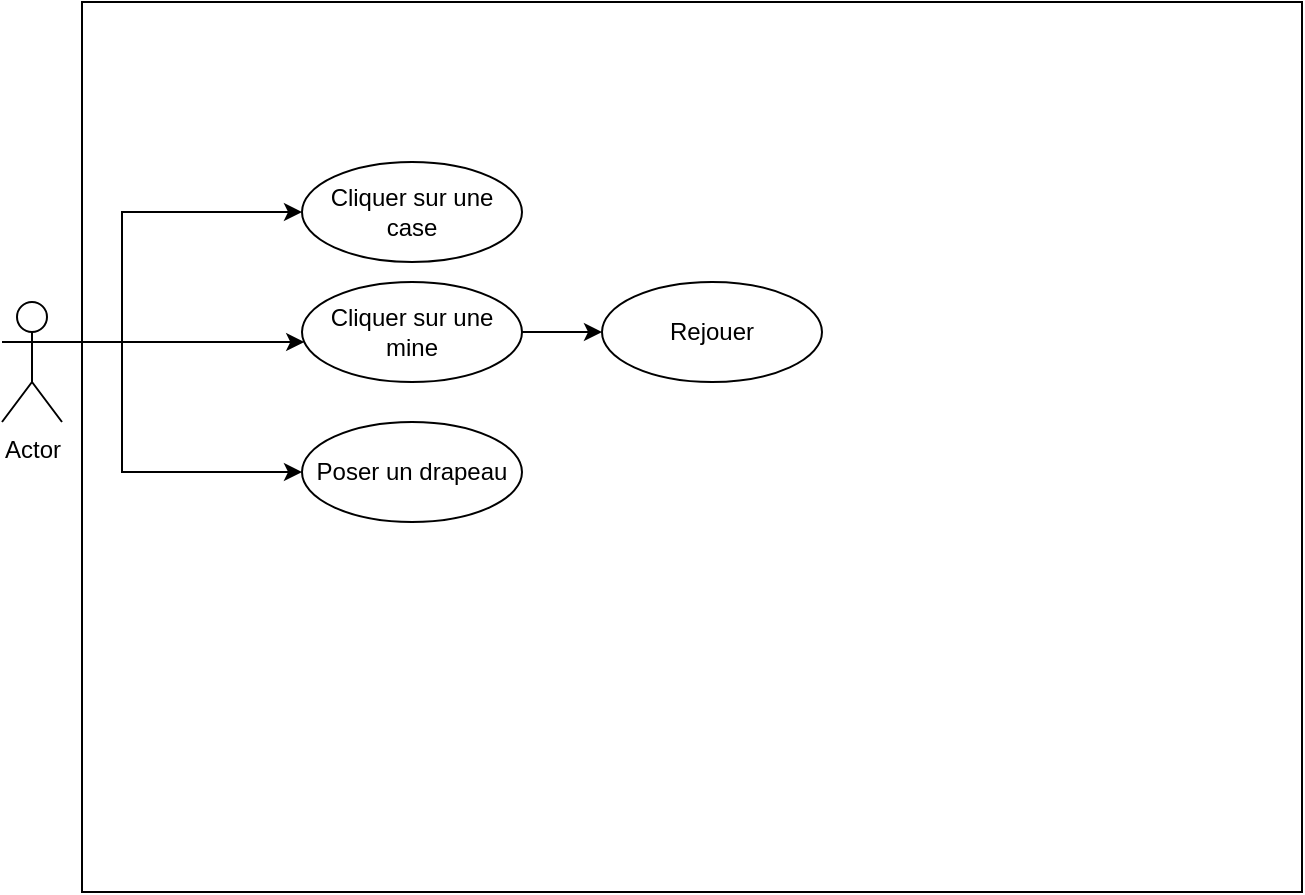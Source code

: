 <mxfile version="24.7.17">
  <diagram name="Page-1" id="9tmHVmzgS5WHV9dcLpzu">
    <mxGraphModel dx="1434" dy="782" grid="1" gridSize="10" guides="1" tooltips="1" connect="1" arrows="1" fold="1" page="1" pageScale="1" pageWidth="827" pageHeight="1169" math="0" shadow="0">
      <root>
        <mxCell id="0" />
        <mxCell id="1" parent="0" />
        <mxCell id="7F0hAiblzPzZj3BfUaib-1" value="Actor" style="shape=umlActor;verticalLabelPosition=bottom;verticalAlign=top;html=1;outlineConnect=0;" vertex="1" parent="1">
          <mxGeometry x="40" y="250" width="30" height="60" as="geometry" />
        </mxCell>
        <mxCell id="7F0hAiblzPzZj3BfUaib-2" value="" style="rounded=0;whiteSpace=wrap;html=1;" vertex="1" parent="1">
          <mxGeometry x="80" y="100" width="610" height="445" as="geometry" />
        </mxCell>
        <mxCell id="7F0hAiblzPzZj3BfUaib-3" value="Cliquer sur une case " style="ellipse;whiteSpace=wrap;html=1;" vertex="1" parent="1">
          <mxGeometry x="190" y="180" width="110" height="50" as="geometry" />
        </mxCell>
        <mxCell id="7F0hAiblzPzZj3BfUaib-4" value="Poser un drapeau" style="ellipse;whiteSpace=wrap;html=1;" vertex="1" parent="1">
          <mxGeometry x="190" y="310" width="110" height="50" as="geometry" />
        </mxCell>
        <mxCell id="7F0hAiblzPzZj3BfUaib-8" value="Rejouer" style="ellipse;whiteSpace=wrap;html=1;" vertex="1" parent="1">
          <mxGeometry x="340" y="240" width="110" height="50" as="geometry" />
        </mxCell>
        <mxCell id="7F0hAiblzPzZj3BfUaib-12" style="edgeStyle=orthogonalEdgeStyle;rounded=0;orthogonalLoop=1;jettySize=auto;html=1;exitX=1;exitY=0.333;exitDx=0;exitDy=0;exitPerimeter=0;" edge="1" parent="1" source="7F0hAiblzPzZj3BfUaib-1" target="7F0hAiblzPzZj3BfUaib-3">
          <mxGeometry relative="1" as="geometry">
            <Array as="points">
              <mxPoint x="100" y="270" />
              <mxPoint x="100" y="205" />
            </Array>
          </mxGeometry>
        </mxCell>
        <mxCell id="7F0hAiblzPzZj3BfUaib-13" style="edgeStyle=orthogonalEdgeStyle;rounded=0;orthogonalLoop=1;jettySize=auto;html=1;exitX=1;exitY=0.333;exitDx=0;exitDy=0;exitPerimeter=0;" edge="1" parent="1" source="7F0hAiblzPzZj3BfUaib-1" target="7F0hAiblzPzZj3BfUaib-4">
          <mxGeometry relative="1" as="geometry">
            <Array as="points">
              <mxPoint x="100" y="270" />
              <mxPoint x="100" y="335" />
            </Array>
          </mxGeometry>
        </mxCell>
        <mxCell id="7F0hAiblzPzZj3BfUaib-16" style="edgeStyle=orthogonalEdgeStyle;rounded=0;orthogonalLoop=1;jettySize=auto;html=1;exitX=1;exitY=0.5;exitDx=0;exitDy=0;entryX=0;entryY=0.5;entryDx=0;entryDy=0;" edge="1" parent="1" source="7F0hAiblzPzZj3BfUaib-14" target="7F0hAiblzPzZj3BfUaib-8">
          <mxGeometry relative="1" as="geometry" />
        </mxCell>
        <mxCell id="7F0hAiblzPzZj3BfUaib-14" value="Cliquer sur une mine " style="ellipse;whiteSpace=wrap;html=1;" vertex="1" parent="1">
          <mxGeometry x="190" y="240" width="110" height="50" as="geometry" />
        </mxCell>
        <mxCell id="7F0hAiblzPzZj3BfUaib-15" style="edgeStyle=orthogonalEdgeStyle;rounded=0;orthogonalLoop=1;jettySize=auto;html=1;exitX=1;exitY=0.333;exitDx=0;exitDy=0;exitPerimeter=0;" edge="1" parent="1" source="7F0hAiblzPzZj3BfUaib-1" target="7F0hAiblzPzZj3BfUaib-14">
          <mxGeometry relative="1" as="geometry">
            <Array as="points">
              <mxPoint x="120" y="270" />
              <mxPoint x="120" y="270" />
            </Array>
          </mxGeometry>
        </mxCell>
      </root>
    </mxGraphModel>
  </diagram>
</mxfile>
